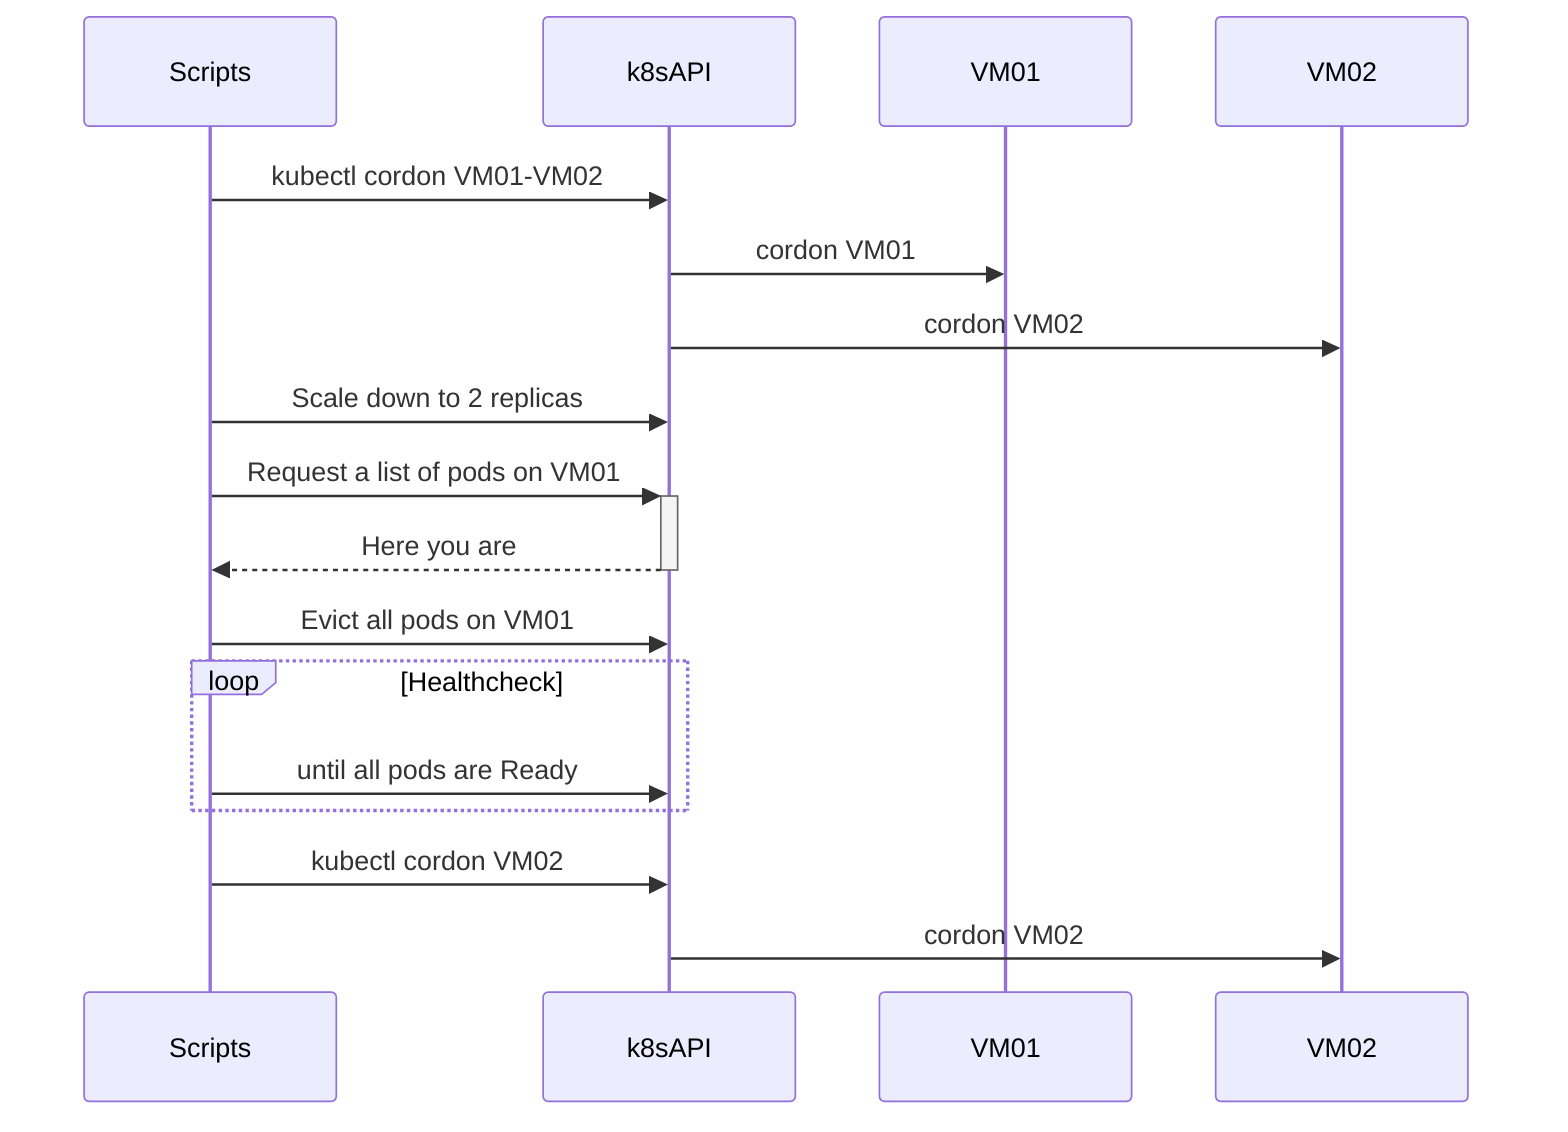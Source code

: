 sequenceDiagram
	participant Scripts
    participant k8sAPI
    participant VM01
    participant VM02
    Scripts->>k8sAPI: kubectl cordon VM01-VM02
    k8sAPI->>VM01: cordon VM01
    k8sAPI->>VM02: cordon VM02
    Scripts->>k8sAPI: Scale down to 2 replicas

    Scripts->>+k8sAPI: Request a list of pods on VM01
    k8sAPI-->>-Scripts: Here you are

    Scripts->>k8sAPI: Evict all pods on VM01
    loop Healthcheck
        Scripts->>k8sAPI: until all pods are Ready
    
    end
    Scripts->>k8sAPI: kubectl cordon VM02
    k8sAPI->>VM02: cordon VM02
